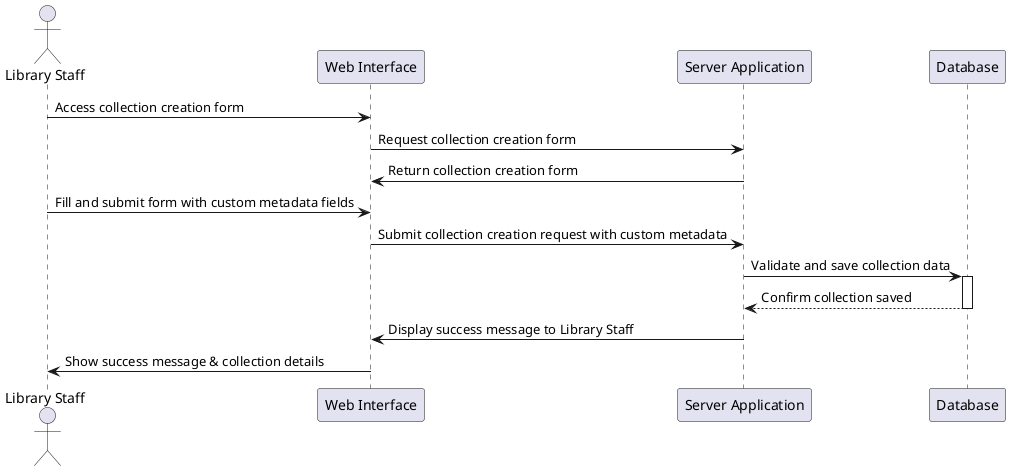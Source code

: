 @startuml
actor LibraryStaff as "Library Staff"
participant BrowserInterface as "Web Interface"
participant ServerSideApplication as "Server Application"
participant Database as "Database"

LibraryStaff -> BrowserInterface : Access collection creation form
BrowserInterface -> ServerSideApplication : Request collection creation form
ServerSideApplication -> BrowserInterface : Return collection creation form

LibraryStaff -> BrowserInterface : Fill and submit form with custom metadata fields
BrowserInterface -> ServerSideApplication : Submit collection creation request with custom metadata
ServerSideApplication -> Database : Validate and save collection data
activate Database
Database --> ServerSideApplication : Confirm collection saved
deactivate Database

ServerSideApplication -> BrowserInterface : Display success message to Library Staff
BrowserInterface -> LibraryStaff : Show success message & collection details

@enduml
